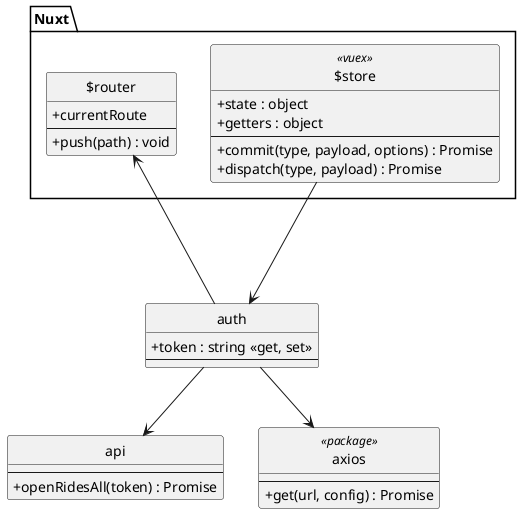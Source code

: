 @startuml UC12-Oversigt

skinparam shadowing false
skinparam classAttributeIconSize 0
skinparam monochrome true
skinparam backgroundColor transparent
skinparam style strictuml

package Nuxt {
    class $router {
        + currentRoute
        --
        + push(path) : void
    }

    class $store <<vuex>> {
        + state : object
        + getters : object
        --
        + commit(type, payload, options) : Promise
        + dispatch(type, payload) : Promise
    }
}

class auth {
    + token : string <<get, set>>
    --
}
$store ---> auth
auth --> $router

class api {
    --
    + openRidesAll(token) : Promise
}
auth --> api

class axios <<package>> {
    --
    + get(url, config) : Promise
}
auth --> axios

@enduml
